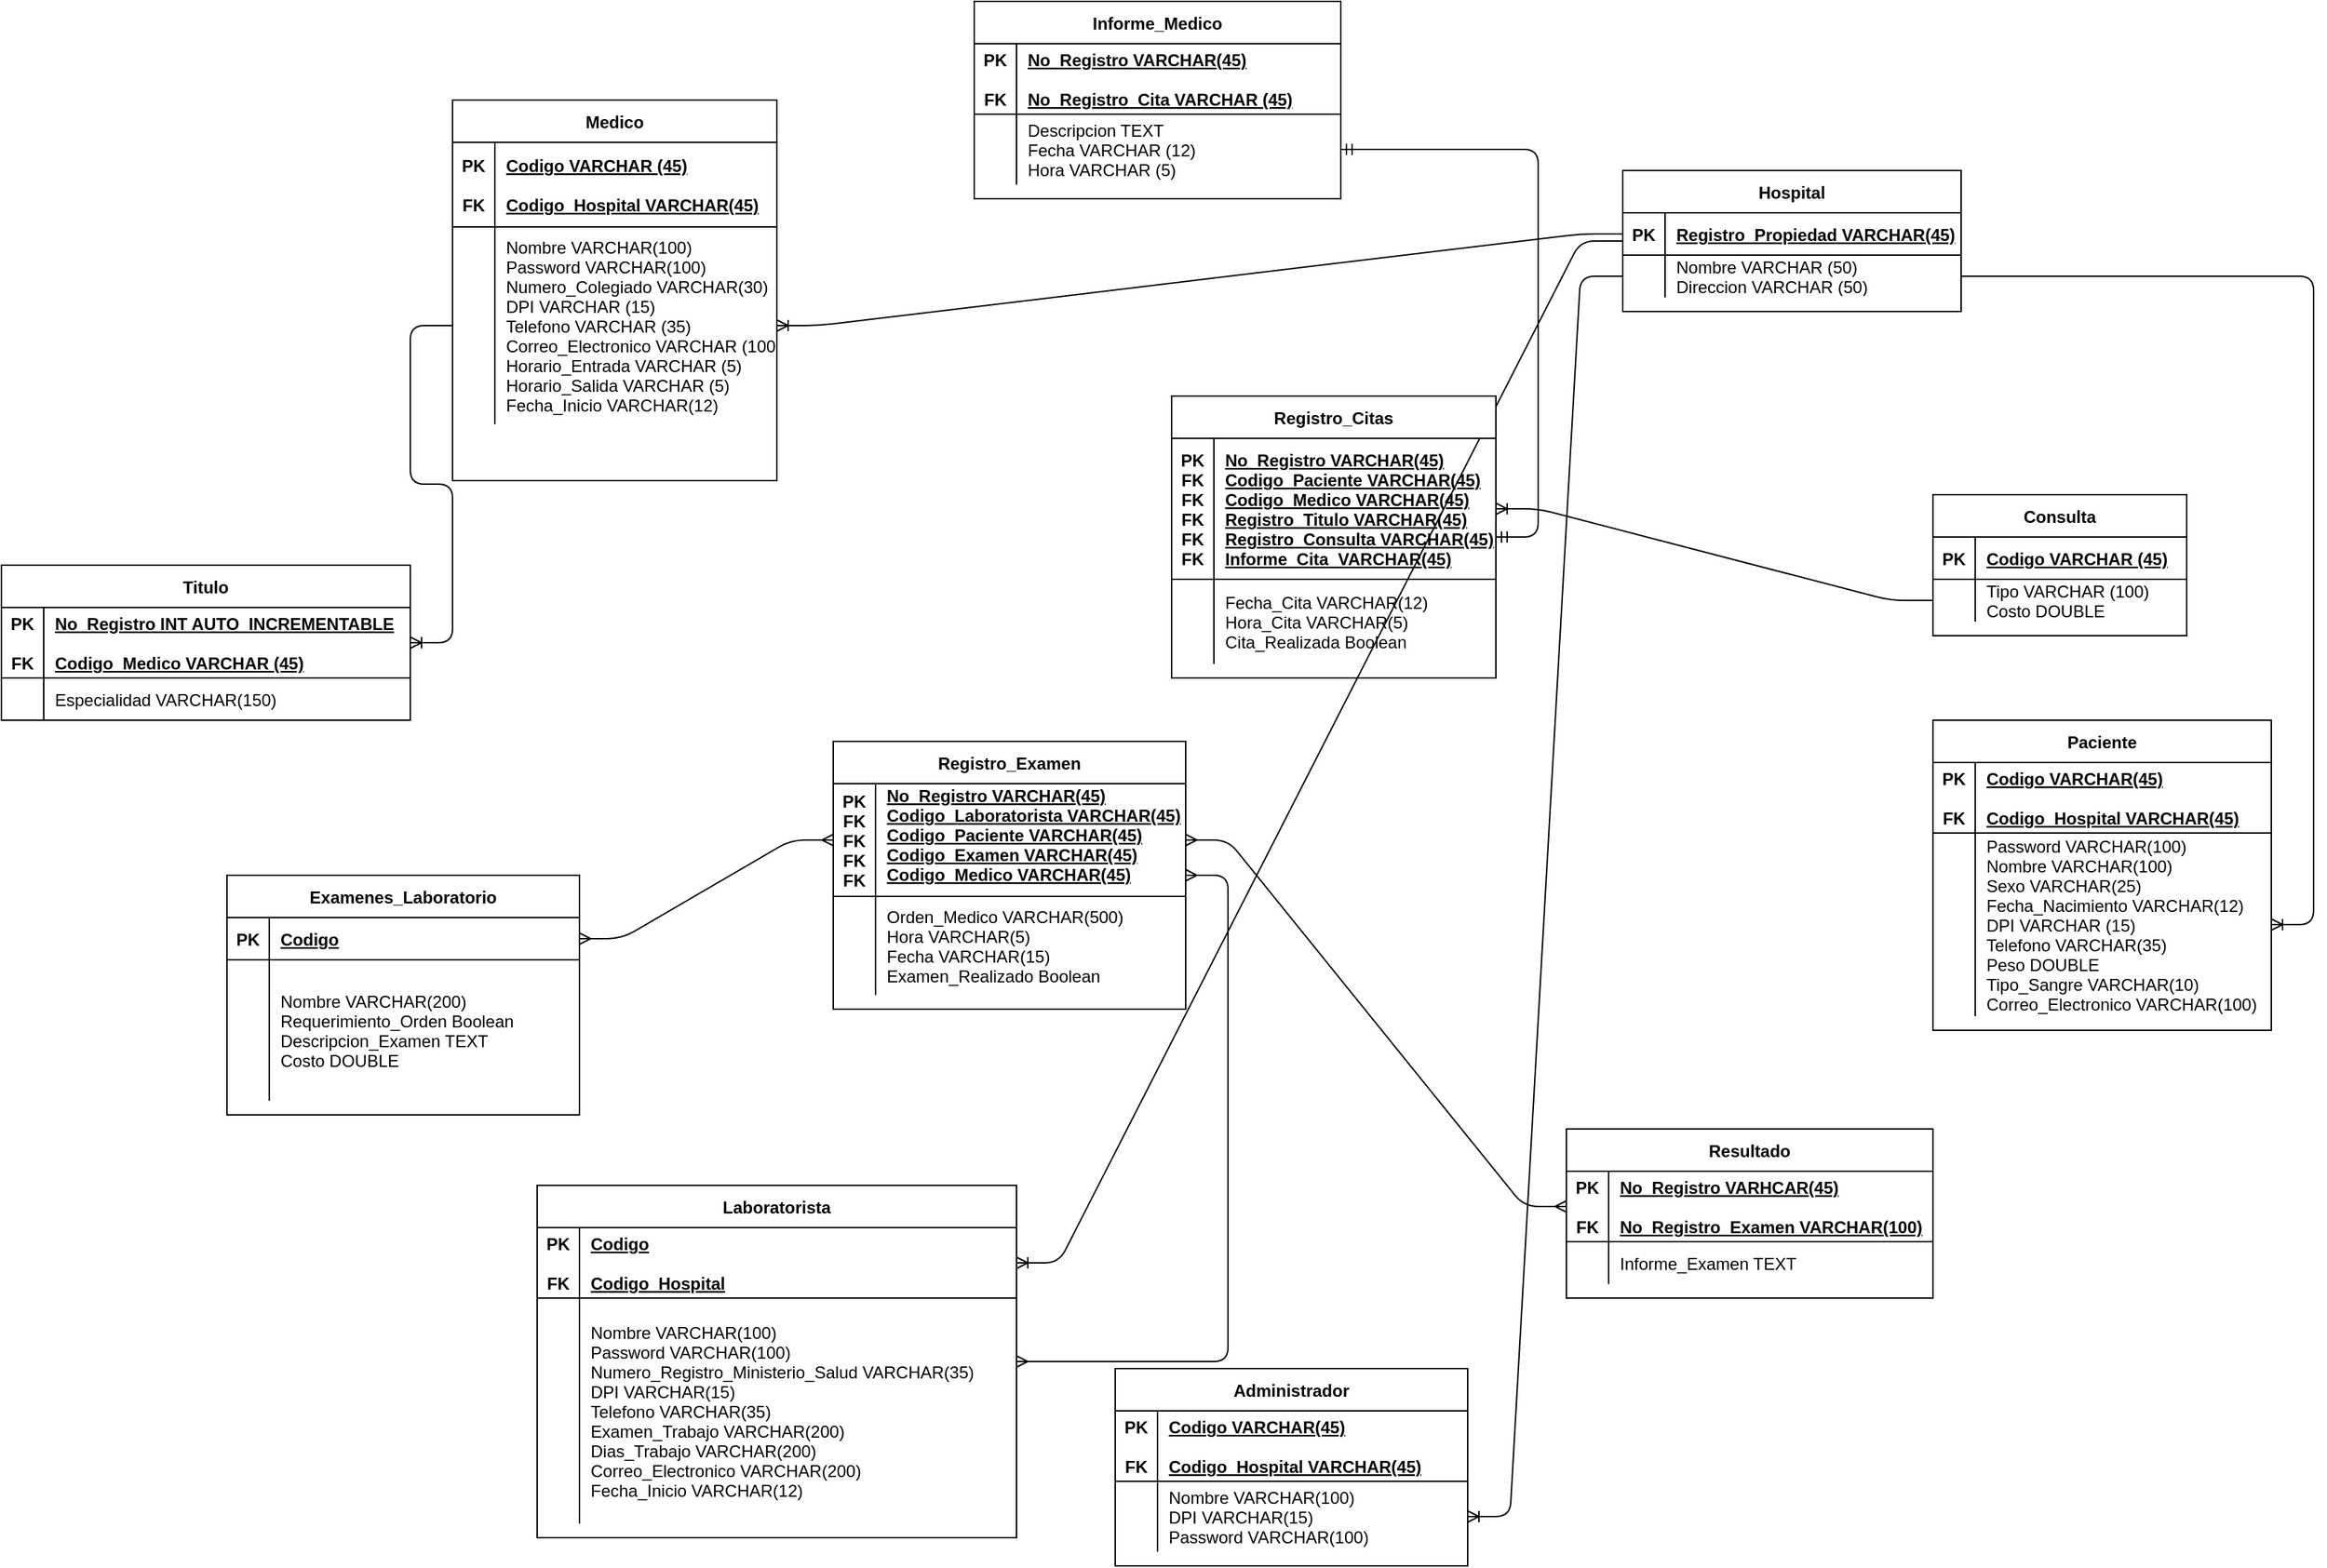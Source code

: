 <mxfile version="13.7.5" type="device"><diagram id="wTBJWdUpTBpdyxC71oOU" name="Page-1"><mxGraphModel dx="1278" dy="580" grid="1" gridSize="10" guides="1" tooltips="1" connect="1" arrows="1" fold="1" page="1" pageScale="1" pageWidth="850" pageHeight="1100" math="0" shadow="0"><root><mxCell id="0"/><mxCell id="1" parent="0"/><mxCell id="xUxeBeWQ_-Rp3zKfb2Q7-167" value="" style="edgeStyle=entityRelationEdgeStyle;fontSize=12;html=1;endArrow=ERmany;startArrow=ERmany;" parent="1" source="xUxeBeWQ_-Rp3zKfb2Q7-80" target="xUxeBeWQ_-Rp3zKfb2Q7-148" edge="1"><mxGeometry width="100" height="100" relative="1" as="geometry"><mxPoint x="650" y="880" as="sourcePoint"/><mxPoint x="750" y="780" as="targetPoint"/></mxGeometry></mxCell><mxCell id="xUxeBeWQ_-Rp3zKfb2Q7-165" value="" style="edgeStyle=entityRelationEdgeStyle;fontSize=12;html=1;endArrow=ERoneToMany;" parent="1" source="xUxeBeWQ_-Rp3zKfb2Q7-40" target="xUxeBeWQ_-Rp3zKfb2Q7-81" edge="1"><mxGeometry width="100" height="100" relative="1" as="geometry"><mxPoint x="1270" y="370" as="sourcePoint"/><mxPoint x="870" y="770" as="targetPoint"/></mxGeometry></mxCell><mxCell id="xUxeBeWQ_-Rp3zKfb2Q7-1" value="Titulo" style="shape=table;startSize=30;container=1;collapsible=1;childLayout=tableLayout;fixedRows=1;rowLines=0;fontStyle=1;align=center;resizeLast=1;" parent="1" vertex="1"><mxGeometry x="50" y="400" width="290" height="110" as="geometry"/></mxCell><mxCell id="xUxeBeWQ_-Rp3zKfb2Q7-2" value="" style="shape=partialRectangle;collapsible=0;dropTarget=0;pointerEvents=0;fillColor=none;top=0;left=0;bottom=1;right=0;points=[[0,0.5],[1,0.5]];portConstraint=eastwest;" parent="xUxeBeWQ_-Rp3zKfb2Q7-1" vertex="1"><mxGeometry y="30" width="290" height="50" as="geometry"/></mxCell><mxCell id="xUxeBeWQ_-Rp3zKfb2Q7-3" value="PK&#10;&#10;FK" style="shape=partialRectangle;connectable=0;fillColor=none;top=0;left=0;bottom=0;right=0;fontStyle=1;overflow=hidden;" parent="xUxeBeWQ_-Rp3zKfb2Q7-2" vertex="1"><mxGeometry width="30" height="50" as="geometry"/></mxCell><mxCell id="xUxeBeWQ_-Rp3zKfb2Q7-4" value="No_Registro INT AUTO_INCREMENTABLE&#10;&#10;Codigo_Medico VARCHAR (45)" style="shape=partialRectangle;connectable=0;fillColor=none;top=0;left=0;bottom=0;right=0;align=left;spacingLeft=6;fontStyle=5;overflow=hidden;" parent="xUxeBeWQ_-Rp3zKfb2Q7-2" vertex="1"><mxGeometry x="30" width="260" height="50" as="geometry"/></mxCell><mxCell id="xUxeBeWQ_-Rp3zKfb2Q7-5" value="" style="shape=partialRectangle;collapsible=0;dropTarget=0;pointerEvents=0;fillColor=none;top=0;left=0;bottom=0;right=0;points=[[0,0.5],[1,0.5]];portConstraint=eastwest;" parent="xUxeBeWQ_-Rp3zKfb2Q7-1" vertex="1"><mxGeometry y="80" width="290" height="30" as="geometry"/></mxCell><mxCell id="xUxeBeWQ_-Rp3zKfb2Q7-6" value="" style="shape=partialRectangle;connectable=0;fillColor=none;top=0;left=0;bottom=0;right=0;editable=1;overflow=hidden;" parent="xUxeBeWQ_-Rp3zKfb2Q7-5" vertex="1"><mxGeometry width="30" height="30" as="geometry"/></mxCell><mxCell id="xUxeBeWQ_-Rp3zKfb2Q7-7" value="Especialidad VARCHAR(150)" style="shape=partialRectangle;connectable=0;fillColor=none;top=0;left=0;bottom=0;right=0;align=left;spacingLeft=6;overflow=hidden;" parent="xUxeBeWQ_-Rp3zKfb2Q7-5" vertex="1"><mxGeometry x="30" width="260" height="30" as="geometry"/></mxCell><mxCell id="xUxeBeWQ_-Rp3zKfb2Q7-27" value="Informe_Medico" style="shape=table;startSize=30;container=1;collapsible=1;childLayout=tableLayout;fixedRows=1;rowLines=0;fontStyle=1;align=center;resizeLast=1;" parent="1" vertex="1"><mxGeometry x="740" width="260" height="140" as="geometry"/></mxCell><mxCell id="xUxeBeWQ_-Rp3zKfb2Q7-28" value="" style="shape=partialRectangle;collapsible=0;dropTarget=0;pointerEvents=0;fillColor=none;top=0;left=0;bottom=1;right=0;points=[[0,0.5],[1,0.5]];portConstraint=eastwest;" parent="xUxeBeWQ_-Rp3zKfb2Q7-27" vertex="1"><mxGeometry y="30" width="260" height="50" as="geometry"/></mxCell><mxCell id="xUxeBeWQ_-Rp3zKfb2Q7-29" value="PK&#10;&#10;FK" style="shape=partialRectangle;connectable=0;fillColor=none;top=0;left=0;bottom=0;right=0;fontStyle=1;overflow=hidden;" parent="xUxeBeWQ_-Rp3zKfb2Q7-28" vertex="1"><mxGeometry width="30" height="50" as="geometry"/></mxCell><mxCell id="xUxeBeWQ_-Rp3zKfb2Q7-30" value="No_Registro VARCHAR(45)&#10;&#10;No_Registro_Cita VARCHAR (45)" style="shape=partialRectangle;connectable=0;fillColor=none;top=0;left=0;bottom=0;right=0;align=left;spacingLeft=6;fontStyle=5;overflow=hidden;" parent="xUxeBeWQ_-Rp3zKfb2Q7-28" vertex="1"><mxGeometry x="30" width="230" height="50" as="geometry"/></mxCell><mxCell id="xUxeBeWQ_-Rp3zKfb2Q7-31" value="" style="shape=partialRectangle;collapsible=0;dropTarget=0;pointerEvents=0;fillColor=none;top=0;left=0;bottom=0;right=0;points=[[0,0.5],[1,0.5]];portConstraint=eastwest;" parent="xUxeBeWQ_-Rp3zKfb2Q7-27" vertex="1"><mxGeometry y="80" width="260" height="50" as="geometry"/></mxCell><mxCell id="xUxeBeWQ_-Rp3zKfb2Q7-32" value="" style="shape=partialRectangle;connectable=0;fillColor=none;top=0;left=0;bottom=0;right=0;editable=1;overflow=hidden;" parent="xUxeBeWQ_-Rp3zKfb2Q7-31" vertex="1"><mxGeometry width="30" height="50" as="geometry"/></mxCell><mxCell id="xUxeBeWQ_-Rp3zKfb2Q7-33" value="Descripcion TEXT&#10;Fecha VARCHAR (12)&#10;Hora VARCHAR (5)" style="shape=partialRectangle;connectable=0;fillColor=none;top=0;left=0;bottom=0;right=0;align=left;spacingLeft=6;overflow=hidden;" parent="xUxeBeWQ_-Rp3zKfb2Q7-31" vertex="1"><mxGeometry x="30" width="230" height="50" as="geometry"/></mxCell><mxCell id="xUxeBeWQ_-Rp3zKfb2Q7-40" value="Hospital" style="shape=table;startSize=30;container=1;collapsible=1;childLayout=tableLayout;fixedRows=1;rowLines=0;fontStyle=1;align=center;resizeLast=1;" parent="1" vertex="1"><mxGeometry x="1200" y="120" width="240" height="100" as="geometry"/></mxCell><mxCell id="xUxeBeWQ_-Rp3zKfb2Q7-41" value="" style="shape=partialRectangle;collapsible=0;dropTarget=0;pointerEvents=0;fillColor=none;top=0;left=0;bottom=1;right=0;points=[[0,0.5],[1,0.5]];portConstraint=eastwest;" parent="xUxeBeWQ_-Rp3zKfb2Q7-40" vertex="1"><mxGeometry y="30" width="240" height="30" as="geometry"/></mxCell><mxCell id="xUxeBeWQ_-Rp3zKfb2Q7-42" value="PK" style="shape=partialRectangle;connectable=0;fillColor=none;top=0;left=0;bottom=0;right=0;fontStyle=1;overflow=hidden;" parent="xUxeBeWQ_-Rp3zKfb2Q7-41" vertex="1"><mxGeometry width="30" height="30" as="geometry"/></mxCell><mxCell id="xUxeBeWQ_-Rp3zKfb2Q7-43" value="Registro_Propiedad VARCHAR(45)" style="shape=partialRectangle;connectable=0;fillColor=none;top=0;left=0;bottom=0;right=0;align=left;spacingLeft=6;fontStyle=5;overflow=hidden;" parent="xUxeBeWQ_-Rp3zKfb2Q7-41" vertex="1"><mxGeometry x="30" width="210" height="30" as="geometry"/></mxCell><mxCell id="xUxeBeWQ_-Rp3zKfb2Q7-44" value="" style="shape=partialRectangle;collapsible=0;dropTarget=0;pointerEvents=0;fillColor=none;top=0;left=0;bottom=0;right=0;points=[[0,0.5],[1,0.5]];portConstraint=eastwest;" parent="xUxeBeWQ_-Rp3zKfb2Q7-40" vertex="1"><mxGeometry y="60" width="240" height="30" as="geometry"/></mxCell><mxCell id="xUxeBeWQ_-Rp3zKfb2Q7-45" value="" style="shape=partialRectangle;connectable=0;fillColor=none;top=0;left=0;bottom=0;right=0;editable=1;overflow=hidden;" parent="xUxeBeWQ_-Rp3zKfb2Q7-44" vertex="1"><mxGeometry width="30" height="30" as="geometry"/></mxCell><mxCell id="xUxeBeWQ_-Rp3zKfb2Q7-46" value="Nombre VARCHAR (50)&#10;Direccion VARCHAR (50)" style="shape=partialRectangle;connectable=0;fillColor=none;top=0;left=0;bottom=0;right=0;align=left;spacingLeft=6;overflow=hidden;" parent="xUxeBeWQ_-Rp3zKfb2Q7-44" vertex="1"><mxGeometry x="30" width="210" height="30" as="geometry"/></mxCell><mxCell id="xUxeBeWQ_-Rp3zKfb2Q7-14" value="Medico" style="shape=table;startSize=30;container=1;collapsible=1;childLayout=tableLayout;fixedRows=1;rowLines=0;fontStyle=1;align=center;resizeLast=1;" parent="1" vertex="1"><mxGeometry x="370" y="70" width="230" height="270" as="geometry"/></mxCell><mxCell id="xUxeBeWQ_-Rp3zKfb2Q7-15" value="" style="shape=partialRectangle;collapsible=0;dropTarget=0;pointerEvents=0;fillColor=none;top=0;left=0;bottom=1;right=0;points=[[0,0.5],[1,0.5]];portConstraint=eastwest;" parent="xUxeBeWQ_-Rp3zKfb2Q7-14" vertex="1"><mxGeometry y="30" width="230" height="60" as="geometry"/></mxCell><mxCell id="xUxeBeWQ_-Rp3zKfb2Q7-16" value="PK&#10;&#10;FK" style="shape=partialRectangle;connectable=0;fillColor=none;top=0;left=0;bottom=0;right=0;fontStyle=1;overflow=hidden;" parent="xUxeBeWQ_-Rp3zKfb2Q7-15" vertex="1"><mxGeometry width="30" height="60" as="geometry"/></mxCell><mxCell id="xUxeBeWQ_-Rp3zKfb2Q7-17" value="Codigo VARCHAR (45)&#10;&#10;Codigo_Hospital VARCHAR(45)" style="shape=partialRectangle;connectable=0;fillColor=none;top=0;left=0;bottom=0;right=0;align=left;spacingLeft=6;fontStyle=5;overflow=hidden;" parent="xUxeBeWQ_-Rp3zKfb2Q7-15" vertex="1"><mxGeometry x="30" width="200" height="60" as="geometry"/></mxCell><mxCell id="xUxeBeWQ_-Rp3zKfb2Q7-18" value="" style="shape=partialRectangle;collapsible=0;dropTarget=0;pointerEvents=0;fillColor=none;top=0;left=0;bottom=0;right=0;points=[[0,0.5],[1,0.5]];portConstraint=eastwest;" parent="xUxeBeWQ_-Rp3zKfb2Q7-14" vertex="1"><mxGeometry y="90" width="230" height="140" as="geometry"/></mxCell><mxCell id="xUxeBeWQ_-Rp3zKfb2Q7-19" value="" style="shape=partialRectangle;connectable=0;fillColor=none;top=0;left=0;bottom=0;right=0;editable=1;overflow=hidden;" parent="xUxeBeWQ_-Rp3zKfb2Q7-18" vertex="1"><mxGeometry width="30" height="140" as="geometry"/></mxCell><mxCell id="xUxeBeWQ_-Rp3zKfb2Q7-20" value="Nombre VARCHAR(100)&#10;Password VARCHAR(100)&#10;Numero_Colegiado VARCHAR(30)&#10;DPI VARCHAR (15)&#10;Telefono VARCHAR (35)&#10;Correo_Electronico VARCHAR (100)&#10;Horario_Entrada VARCHAR (5)&#10;Horario_Salida VARCHAR (5)&#10;Fecha_Inicio VARCHAR(12)" style="shape=partialRectangle;connectable=0;fillColor=none;top=0;left=0;bottom=0;right=0;align=left;spacingLeft=6;overflow=hidden;" parent="xUxeBeWQ_-Rp3zKfb2Q7-18" vertex="1"><mxGeometry x="30" width="200" height="140" as="geometry"/></mxCell><mxCell id="xUxeBeWQ_-Rp3zKfb2Q7-108" value="Resultado" style="shape=table;startSize=30;container=1;collapsible=1;childLayout=tableLayout;fixedRows=1;rowLines=0;fontStyle=1;align=center;resizeLast=1;" parent="1" vertex="1"><mxGeometry x="1160" y="800" width="260" height="120" as="geometry"/></mxCell><mxCell id="xUxeBeWQ_-Rp3zKfb2Q7-109" value="" style="shape=partialRectangle;collapsible=0;dropTarget=0;pointerEvents=0;fillColor=none;top=0;left=0;bottom=1;right=0;points=[[0,0.5],[1,0.5]];portConstraint=eastwest;" parent="xUxeBeWQ_-Rp3zKfb2Q7-108" vertex="1"><mxGeometry y="30" width="260" height="50" as="geometry"/></mxCell><mxCell id="xUxeBeWQ_-Rp3zKfb2Q7-110" value="PK&#10;&#10;FK" style="shape=partialRectangle;connectable=0;fillColor=none;top=0;left=0;bottom=0;right=0;fontStyle=1;overflow=hidden;" parent="xUxeBeWQ_-Rp3zKfb2Q7-109" vertex="1"><mxGeometry width="30" height="50" as="geometry"/></mxCell><mxCell id="xUxeBeWQ_-Rp3zKfb2Q7-111" value="No_Registro VARHCAR(45)&#10;&#10;No_Registro_Examen VARCHAR(100)" style="shape=partialRectangle;connectable=0;fillColor=none;top=0;left=0;bottom=0;right=0;align=left;spacingLeft=6;fontStyle=5;overflow=hidden;" parent="xUxeBeWQ_-Rp3zKfb2Q7-109" vertex="1"><mxGeometry x="30" width="230" height="50" as="geometry"/></mxCell><mxCell id="xUxeBeWQ_-Rp3zKfb2Q7-112" value="" style="shape=partialRectangle;collapsible=0;dropTarget=0;pointerEvents=0;fillColor=none;top=0;left=0;bottom=0;right=0;points=[[0,0.5],[1,0.5]];portConstraint=eastwest;" parent="xUxeBeWQ_-Rp3zKfb2Q7-108" vertex="1"><mxGeometry y="80" width="260" height="30" as="geometry"/></mxCell><mxCell id="xUxeBeWQ_-Rp3zKfb2Q7-113" value="" style="shape=partialRectangle;connectable=0;fillColor=none;top=0;left=0;bottom=0;right=0;editable=1;overflow=hidden;" parent="xUxeBeWQ_-Rp3zKfb2Q7-112" vertex="1"><mxGeometry width="30" height="30" as="geometry"/></mxCell><mxCell id="xUxeBeWQ_-Rp3zKfb2Q7-114" value="Informe_Examen TEXT" style="shape=partialRectangle;connectable=0;fillColor=none;top=0;left=0;bottom=0;right=0;align=left;spacingLeft=6;overflow=hidden;" parent="xUxeBeWQ_-Rp3zKfb2Q7-112" vertex="1"><mxGeometry x="30" width="230" height="30" as="geometry"/></mxCell><mxCell id="xUxeBeWQ_-Rp3zKfb2Q7-53" value="Consulta" style="shape=table;startSize=30;container=1;collapsible=1;childLayout=tableLayout;fixedRows=1;rowLines=0;fontStyle=1;align=center;resizeLast=1;" parent="1" vertex="1"><mxGeometry x="1420" y="350" width="180" height="100" as="geometry"/></mxCell><mxCell id="xUxeBeWQ_-Rp3zKfb2Q7-54" value="" style="shape=partialRectangle;collapsible=0;dropTarget=0;pointerEvents=0;fillColor=none;top=0;left=0;bottom=1;right=0;points=[[0,0.5],[1,0.5]];portConstraint=eastwest;" parent="xUxeBeWQ_-Rp3zKfb2Q7-53" vertex="1"><mxGeometry y="30" width="180" height="30" as="geometry"/></mxCell><mxCell id="xUxeBeWQ_-Rp3zKfb2Q7-55" value="PK" style="shape=partialRectangle;connectable=0;fillColor=none;top=0;left=0;bottom=0;right=0;fontStyle=1;overflow=hidden;" parent="xUxeBeWQ_-Rp3zKfb2Q7-54" vertex="1"><mxGeometry width="30" height="30" as="geometry"/></mxCell><mxCell id="xUxeBeWQ_-Rp3zKfb2Q7-56" value="Codigo VARCHAR (45)" style="shape=partialRectangle;connectable=0;fillColor=none;top=0;left=0;bottom=0;right=0;align=left;spacingLeft=6;fontStyle=5;overflow=hidden;" parent="xUxeBeWQ_-Rp3zKfb2Q7-54" vertex="1"><mxGeometry x="30" width="150" height="30" as="geometry"/></mxCell><mxCell id="xUxeBeWQ_-Rp3zKfb2Q7-57" value="" style="shape=partialRectangle;collapsible=0;dropTarget=0;pointerEvents=0;fillColor=none;top=0;left=0;bottom=0;right=0;points=[[0,0.5],[1,0.5]];portConstraint=eastwest;" parent="xUxeBeWQ_-Rp3zKfb2Q7-53" vertex="1"><mxGeometry y="60" width="180" height="30" as="geometry"/></mxCell><mxCell id="xUxeBeWQ_-Rp3zKfb2Q7-58" value="" style="shape=partialRectangle;connectable=0;fillColor=none;top=0;left=0;bottom=0;right=0;editable=1;overflow=hidden;" parent="xUxeBeWQ_-Rp3zKfb2Q7-57" vertex="1"><mxGeometry width="30" height="30" as="geometry"/></mxCell><mxCell id="xUxeBeWQ_-Rp3zKfb2Q7-59" value="Tipo VARCHAR (100)&#10;Costo DOUBLE" style="shape=partialRectangle;connectable=0;fillColor=none;top=0;left=0;bottom=0;right=0;align=left;spacingLeft=6;overflow=hidden;" parent="xUxeBeWQ_-Rp3zKfb2Q7-57" vertex="1"><mxGeometry x="30" width="150" height="30" as="geometry"/></mxCell><mxCell id="xUxeBeWQ_-Rp3zKfb2Q7-121" value="Paciente" style="shape=table;startSize=30;container=1;collapsible=1;childLayout=tableLayout;fixedRows=1;rowLines=0;fontStyle=1;align=center;resizeLast=1;" parent="1" vertex="1"><mxGeometry x="1420" y="510" width="240" height="220" as="geometry"/></mxCell><mxCell id="xUxeBeWQ_-Rp3zKfb2Q7-122" value="" style="shape=partialRectangle;collapsible=0;dropTarget=0;pointerEvents=0;fillColor=none;top=0;left=0;bottom=1;right=0;points=[[0,0.5],[1,0.5]];portConstraint=eastwest;" parent="xUxeBeWQ_-Rp3zKfb2Q7-121" vertex="1"><mxGeometry y="30" width="240" height="50" as="geometry"/></mxCell><mxCell id="xUxeBeWQ_-Rp3zKfb2Q7-123" value="PK&#10;&#10;FK" style="shape=partialRectangle;connectable=0;fillColor=none;top=0;left=0;bottom=0;right=0;fontStyle=1;overflow=hidden;" parent="xUxeBeWQ_-Rp3zKfb2Q7-122" vertex="1"><mxGeometry width="30" height="50" as="geometry"/></mxCell><mxCell id="xUxeBeWQ_-Rp3zKfb2Q7-124" value="Codigo VARCHAR(45)&#10;&#10;Codigo_Hospital VARCHAR(45)" style="shape=partialRectangle;connectable=0;fillColor=none;top=0;left=0;bottom=0;right=0;align=left;spacingLeft=6;fontStyle=5;overflow=hidden;" parent="xUxeBeWQ_-Rp3zKfb2Q7-122" vertex="1"><mxGeometry x="30" width="210" height="50" as="geometry"/></mxCell><mxCell id="xUxeBeWQ_-Rp3zKfb2Q7-125" value="" style="shape=partialRectangle;collapsible=0;dropTarget=0;pointerEvents=0;fillColor=none;top=0;left=0;bottom=0;right=0;points=[[0,0.5],[1,0.5]];portConstraint=eastwest;" parent="xUxeBeWQ_-Rp3zKfb2Q7-121" vertex="1"><mxGeometry y="80" width="240" height="130" as="geometry"/></mxCell><mxCell id="xUxeBeWQ_-Rp3zKfb2Q7-126" value="" style="shape=partialRectangle;connectable=0;fillColor=none;top=0;left=0;bottom=0;right=0;editable=1;overflow=hidden;" parent="xUxeBeWQ_-Rp3zKfb2Q7-125" vertex="1"><mxGeometry width="30" height="130" as="geometry"/></mxCell><mxCell id="xUxeBeWQ_-Rp3zKfb2Q7-127" value="Password VARCHAR(100)&#10;Nombre VARCHAR(100)&#10;Sexo VARCHAR(25)&#10;Fecha_Nacimiento VARCHAR(12)&#10;DPI VARCHAR (15)&#10;Telefono VARCHAR(35)&#10;Peso DOUBLE&#10;Tipo_Sangre VARCHAR(10)&#10;Correo_Electronico VARCHAR(100)" style="shape=partialRectangle;connectable=0;fillColor=none;top=0;left=0;bottom=0;right=0;align=left;spacingLeft=6;overflow=hidden;" parent="xUxeBeWQ_-Rp3zKfb2Q7-125" vertex="1"><mxGeometry x="30" width="210" height="130" as="geometry"/></mxCell><mxCell id="xUxeBeWQ_-Rp3zKfb2Q7-135" value="Registro_Citas" style="shape=table;startSize=30;container=1;collapsible=1;childLayout=tableLayout;fixedRows=1;rowLines=0;fontStyle=1;align=center;resizeLast=1;" parent="1" vertex="1"><mxGeometry x="880" y="280" width="230" height="200" as="geometry"/></mxCell><mxCell id="xUxeBeWQ_-Rp3zKfb2Q7-136" value="" style="shape=partialRectangle;collapsible=0;dropTarget=0;pointerEvents=0;fillColor=none;top=0;left=0;bottom=1;right=0;points=[[0,0.5],[1,0.5]];portConstraint=eastwest;" parent="xUxeBeWQ_-Rp3zKfb2Q7-135" vertex="1"><mxGeometry y="30" width="230" height="100" as="geometry"/></mxCell><mxCell id="xUxeBeWQ_-Rp3zKfb2Q7-137" value="PK&#10;FK&#10;FK&#10;FK&#10;FK&#10;FK" style="shape=partialRectangle;connectable=0;fillColor=none;top=0;left=0;bottom=0;right=0;fontStyle=1;overflow=hidden;" parent="xUxeBeWQ_-Rp3zKfb2Q7-136" vertex="1"><mxGeometry width="30" height="100" as="geometry"/></mxCell><mxCell id="xUxeBeWQ_-Rp3zKfb2Q7-138" value="No_Registro VARCHAR(45)&#10;Codigo_Paciente VARCHAR(45)&#10;Codigo_Medico VARCHAR(45)&#10;Registro_Titulo VARCHAR(45)&#10;Registro_Consulta VARCHAR(45)&#10;Informe_Cita  VARCHAR(45)" style="shape=partialRectangle;connectable=0;fillColor=none;top=0;left=0;bottom=0;right=0;align=left;spacingLeft=6;fontStyle=5;overflow=hidden;" parent="xUxeBeWQ_-Rp3zKfb2Q7-136" vertex="1"><mxGeometry x="30" width="200" height="100" as="geometry"/></mxCell><mxCell id="xUxeBeWQ_-Rp3zKfb2Q7-139" value="" style="shape=partialRectangle;collapsible=0;dropTarget=0;pointerEvents=0;fillColor=none;top=0;left=0;bottom=0;right=0;points=[[0,0.5],[1,0.5]];portConstraint=eastwest;" parent="xUxeBeWQ_-Rp3zKfb2Q7-135" vertex="1"><mxGeometry y="130" width="230" height="60" as="geometry"/></mxCell><mxCell id="xUxeBeWQ_-Rp3zKfb2Q7-140" value="" style="shape=partialRectangle;connectable=0;fillColor=none;top=0;left=0;bottom=0;right=0;editable=1;overflow=hidden;" parent="xUxeBeWQ_-Rp3zKfb2Q7-139" vertex="1"><mxGeometry width="30" height="60" as="geometry"/></mxCell><mxCell id="xUxeBeWQ_-Rp3zKfb2Q7-141" value="Fecha_Cita VARCHAR(12)&#10;Hora_Cita VARCHAR(5)&#10;Cita_Realizada Boolean" style="shape=partialRectangle;connectable=0;fillColor=none;top=0;left=0;bottom=0;right=0;align=left;spacingLeft=6;overflow=hidden;" parent="xUxeBeWQ_-Rp3zKfb2Q7-139" vertex="1"><mxGeometry x="30" width="200" height="60" as="geometry"/></mxCell><mxCell id="xUxeBeWQ_-Rp3zKfb2Q7-80" value="Laboratorista" style="shape=table;startSize=30;container=1;collapsible=1;childLayout=tableLayout;fixedRows=1;rowLines=0;fontStyle=1;align=center;resizeLast=1;" parent="1" vertex="1"><mxGeometry x="430" y="840" width="340" height="250" as="geometry"/></mxCell><mxCell id="xUxeBeWQ_-Rp3zKfb2Q7-81" value="" style="shape=partialRectangle;collapsible=0;dropTarget=0;pointerEvents=0;fillColor=none;top=0;left=0;bottom=1;right=0;points=[[0,0.5],[1,0.5]];portConstraint=eastwest;" parent="xUxeBeWQ_-Rp3zKfb2Q7-80" vertex="1"><mxGeometry y="30" width="340" height="50" as="geometry"/></mxCell><mxCell id="xUxeBeWQ_-Rp3zKfb2Q7-82" value="PK&#10;&#10;FK" style="shape=partialRectangle;connectable=0;fillColor=none;top=0;left=0;bottom=0;right=0;fontStyle=1;overflow=hidden;" parent="xUxeBeWQ_-Rp3zKfb2Q7-81" vertex="1"><mxGeometry width="30" height="50" as="geometry"/></mxCell><mxCell id="xUxeBeWQ_-Rp3zKfb2Q7-83" value="Codigo&#10;&#10;Codigo_Hospital" style="shape=partialRectangle;connectable=0;fillColor=none;top=0;left=0;bottom=0;right=0;align=left;spacingLeft=6;fontStyle=5;overflow=hidden;" parent="xUxeBeWQ_-Rp3zKfb2Q7-81" vertex="1"><mxGeometry x="30" width="310" height="50" as="geometry"/></mxCell><mxCell id="xUxeBeWQ_-Rp3zKfb2Q7-84" value="" style="shape=partialRectangle;collapsible=0;dropTarget=0;pointerEvents=0;fillColor=none;top=0;left=0;bottom=0;right=0;points=[[0,0.5],[1,0.5]];portConstraint=eastwest;" parent="xUxeBeWQ_-Rp3zKfb2Q7-80" vertex="1"><mxGeometry y="80" width="340" height="160" as="geometry"/></mxCell><mxCell id="xUxeBeWQ_-Rp3zKfb2Q7-85" value="" style="shape=partialRectangle;connectable=0;fillColor=none;top=0;left=0;bottom=0;right=0;editable=1;overflow=hidden;" parent="xUxeBeWQ_-Rp3zKfb2Q7-84" vertex="1"><mxGeometry width="30" height="160" as="geometry"/></mxCell><mxCell id="xUxeBeWQ_-Rp3zKfb2Q7-86" value="Nombre VARCHAR(100)&#10;Password VARCHAR(100)&#10;Numero_Registro_Ministerio_Salud VARCHAR(35)&#10;DPI VARCHAR(15)&#10;Telefono VARCHAR(35)&#10;Examen_Trabajo VARCHAR(200)&#10;Dias_Trabajo VARCHAR(200)&#10;Correo_Electronico VARCHAR(200)&#10;Fecha_Inicio VARCHAR(12)" style="shape=partialRectangle;connectable=0;fillColor=none;top=0;left=0;bottom=0;right=0;align=left;spacingLeft=6;overflow=hidden;" parent="xUxeBeWQ_-Rp3zKfb2Q7-84" vertex="1"><mxGeometry x="30" width="310" height="160" as="geometry"/></mxCell><mxCell id="xUxeBeWQ_-Rp3zKfb2Q7-67" value="Examenes_Laboratorio" style="shape=table;startSize=30;container=1;collapsible=1;childLayout=tableLayout;fixedRows=1;rowLines=0;fontStyle=1;align=center;resizeLast=1;" parent="1" vertex="1"><mxGeometry x="210" y="620" width="250" height="170" as="geometry"/></mxCell><mxCell id="xUxeBeWQ_-Rp3zKfb2Q7-68" value="" style="shape=partialRectangle;collapsible=0;dropTarget=0;pointerEvents=0;fillColor=none;top=0;left=0;bottom=1;right=0;points=[[0,0.5],[1,0.5]];portConstraint=eastwest;" parent="xUxeBeWQ_-Rp3zKfb2Q7-67" vertex="1"><mxGeometry y="30" width="250" height="30" as="geometry"/></mxCell><mxCell id="xUxeBeWQ_-Rp3zKfb2Q7-69" value="PK" style="shape=partialRectangle;connectable=0;fillColor=none;top=0;left=0;bottom=0;right=0;fontStyle=1;overflow=hidden;" parent="xUxeBeWQ_-Rp3zKfb2Q7-68" vertex="1"><mxGeometry width="30" height="30" as="geometry"/></mxCell><mxCell id="xUxeBeWQ_-Rp3zKfb2Q7-70" value="Codigo" style="shape=partialRectangle;connectable=0;fillColor=none;top=0;left=0;bottom=0;right=0;align=left;spacingLeft=6;fontStyle=5;overflow=hidden;" parent="xUxeBeWQ_-Rp3zKfb2Q7-68" vertex="1"><mxGeometry x="30" width="220" height="30" as="geometry"/></mxCell><mxCell id="xUxeBeWQ_-Rp3zKfb2Q7-71" value="" style="shape=partialRectangle;collapsible=0;dropTarget=0;pointerEvents=0;fillColor=none;top=0;left=0;bottom=0;right=0;points=[[0,0.5],[1,0.5]];portConstraint=eastwest;" parent="xUxeBeWQ_-Rp3zKfb2Q7-67" vertex="1"><mxGeometry y="60" width="250" height="100" as="geometry"/></mxCell><mxCell id="xUxeBeWQ_-Rp3zKfb2Q7-72" value="" style="shape=partialRectangle;connectable=0;fillColor=none;top=0;left=0;bottom=0;right=0;editable=1;overflow=hidden;" parent="xUxeBeWQ_-Rp3zKfb2Q7-71" vertex="1"><mxGeometry width="30" height="100" as="geometry"/></mxCell><mxCell id="xUxeBeWQ_-Rp3zKfb2Q7-73" value="Nombre VARCHAR(200)&#10;Requerimiento_Orden Boolean&#10;Descripcion_Examen TEXT&#10;Costo DOUBLE" style="shape=partialRectangle;connectable=0;fillColor=none;top=0;left=0;bottom=0;right=0;align=left;spacingLeft=6;overflow=hidden;" parent="xUxeBeWQ_-Rp3zKfb2Q7-71" vertex="1"><mxGeometry x="30" width="220" height="100" as="geometry"/></mxCell><mxCell id="xUxeBeWQ_-Rp3zKfb2Q7-161" value="" style="edgeStyle=entityRelationEdgeStyle;fontSize=12;html=1;endArrow=ERoneToMany;" parent="1" source="xUxeBeWQ_-Rp3zKfb2Q7-41" target="xUxeBeWQ_-Rp3zKfb2Q7-18" edge="1"><mxGeometry width="100" height="100" relative="1" as="geometry"><mxPoint x="680" y="250" as="sourcePoint"/><mxPoint x="780" y="170" as="targetPoint"/></mxGeometry></mxCell><mxCell id="xUxeBeWQ_-Rp3zKfb2Q7-162" value="" style="edgeStyle=entityRelationEdgeStyle;fontSize=12;html=1;endArrow=ERoneToMany;" parent="1" source="xUxeBeWQ_-Rp3zKfb2Q7-18" target="xUxeBeWQ_-Rp3zKfb2Q7-1" edge="1"><mxGeometry width="100" height="100" relative="1" as="geometry"><mxPoint x="450" y="510" as="sourcePoint"/><mxPoint x="550" y="410" as="targetPoint"/></mxGeometry></mxCell><mxCell id="xUxeBeWQ_-Rp3zKfb2Q7-163" value="" style="edgeStyle=entityRelationEdgeStyle;fontSize=12;html=1;endArrow=ERoneToMany;" parent="1" source="xUxeBeWQ_-Rp3zKfb2Q7-44" target="xUxeBeWQ_-Rp3zKfb2Q7-125" edge="1"><mxGeometry width="100" height="100" relative="1" as="geometry"><mxPoint x="1250" y="400" as="sourcePoint"/><mxPoint x="1350" y="300" as="targetPoint"/></mxGeometry></mxCell><mxCell id="xUxeBeWQ_-Rp3zKfb2Q7-164" value="" style="edgeStyle=entityRelationEdgeStyle;fontSize=12;html=1;endArrow=ERoneToMany;" parent="1" source="xUxeBeWQ_-Rp3zKfb2Q7-44" target="xUxeBeWQ_-Rp3zKfb2Q7-97" edge="1"><mxGeometry width="100" height="100" relative="1" as="geometry"><mxPoint x="1340" y="420" as="sourcePoint"/><mxPoint x="1320" y="990" as="targetPoint"/></mxGeometry></mxCell><mxCell id="xUxeBeWQ_-Rp3zKfb2Q7-148" value="Registro_Examen" style="shape=table;startSize=30;container=1;collapsible=1;childLayout=tableLayout;fixedRows=1;rowLines=0;fontStyle=1;align=center;resizeLast=1;" parent="1" vertex="1"><mxGeometry x="640" y="525" width="250" height="190" as="geometry"/></mxCell><mxCell id="xUxeBeWQ_-Rp3zKfb2Q7-149" value="" style="shape=partialRectangle;collapsible=0;dropTarget=0;pointerEvents=0;fillColor=none;top=0;left=0;bottom=1;right=0;points=[[0,0.5],[1,0.5]];portConstraint=eastwest;" parent="xUxeBeWQ_-Rp3zKfb2Q7-148" vertex="1"><mxGeometry y="30" width="250" height="80" as="geometry"/></mxCell><mxCell id="xUxeBeWQ_-Rp3zKfb2Q7-150" value="PK&#10;FK&#10;FK&#10;FK&#10;FK" style="shape=partialRectangle;connectable=0;fillColor=none;top=0;left=0;bottom=0;right=0;fontStyle=1;overflow=hidden;" parent="xUxeBeWQ_-Rp3zKfb2Q7-149" vertex="1"><mxGeometry width="30" height="80" as="geometry"/></mxCell><mxCell id="xUxeBeWQ_-Rp3zKfb2Q7-151" value="No_Registro VARCHAR(45)&#10;Codigo_Laboratorista VARCHAR(45)&#10;Codigo_Paciente VARCHAR(45)&#10;Codigo_Examen VARCHAR(45)&#10;Codigo_Medico VARCHAR(45)&#10;" style="shape=partialRectangle;connectable=0;fillColor=none;top=0;left=0;bottom=0;right=0;align=left;spacingLeft=6;fontStyle=5;overflow=hidden;" parent="xUxeBeWQ_-Rp3zKfb2Q7-149" vertex="1"><mxGeometry x="30" width="220" height="80" as="geometry"/></mxCell><mxCell id="xUxeBeWQ_-Rp3zKfb2Q7-152" value="" style="shape=partialRectangle;collapsible=0;dropTarget=0;pointerEvents=0;fillColor=none;top=0;left=0;bottom=0;right=0;points=[[0,0.5],[1,0.5]];portConstraint=eastwest;" parent="xUxeBeWQ_-Rp3zKfb2Q7-148" vertex="1"><mxGeometry y="110" width="250" height="70" as="geometry"/></mxCell><mxCell id="xUxeBeWQ_-Rp3zKfb2Q7-153" value="" style="shape=partialRectangle;connectable=0;fillColor=none;top=0;left=0;bottom=0;right=0;editable=1;overflow=hidden;" parent="xUxeBeWQ_-Rp3zKfb2Q7-152" vertex="1"><mxGeometry width="30" height="70" as="geometry"/></mxCell><mxCell id="xUxeBeWQ_-Rp3zKfb2Q7-154" value="Orden_Medico VARCHAR(500)&#10;Hora VARCHAR(5)&#10;Fecha VARCHAR(15)&#10;Examen_Realizado Boolean" style="shape=partialRectangle;connectable=0;fillColor=none;top=0;left=0;bottom=0;right=0;align=left;spacingLeft=6;overflow=hidden;" parent="xUxeBeWQ_-Rp3zKfb2Q7-152" vertex="1"><mxGeometry x="30" width="220" height="70" as="geometry"/></mxCell><mxCell id="xUxeBeWQ_-Rp3zKfb2Q7-93" value="Administrador" style="shape=table;startSize=30;container=1;collapsible=1;childLayout=tableLayout;fixedRows=1;rowLines=0;fontStyle=1;align=center;resizeLast=1;" parent="1" vertex="1"><mxGeometry x="840" y="970" width="250" height="140" as="geometry"/></mxCell><mxCell id="xUxeBeWQ_-Rp3zKfb2Q7-94" value="" style="shape=partialRectangle;collapsible=0;dropTarget=0;pointerEvents=0;fillColor=none;top=0;left=0;bottom=1;right=0;points=[[0,0.5],[1,0.5]];portConstraint=eastwest;" parent="xUxeBeWQ_-Rp3zKfb2Q7-93" vertex="1"><mxGeometry y="30" width="250" height="50" as="geometry"/></mxCell><mxCell id="xUxeBeWQ_-Rp3zKfb2Q7-95" value="PK&#10;&#10;FK" style="shape=partialRectangle;connectable=0;fillColor=none;top=0;left=0;bottom=0;right=0;fontStyle=1;overflow=hidden;" parent="xUxeBeWQ_-Rp3zKfb2Q7-94" vertex="1"><mxGeometry width="30" height="50" as="geometry"/></mxCell><mxCell id="xUxeBeWQ_-Rp3zKfb2Q7-96" value="Codigo VARCHAR(45)&#10;&#10;Codigo_Hospital VARCHAR(45)" style="shape=partialRectangle;connectable=0;fillColor=none;top=0;left=0;bottom=0;right=0;align=left;spacingLeft=6;fontStyle=5;overflow=hidden;" parent="xUxeBeWQ_-Rp3zKfb2Q7-94" vertex="1"><mxGeometry x="30" width="220" height="50" as="geometry"/></mxCell><mxCell id="xUxeBeWQ_-Rp3zKfb2Q7-97" value="" style="shape=partialRectangle;collapsible=0;dropTarget=0;pointerEvents=0;fillColor=none;top=0;left=0;bottom=0;right=0;points=[[0,0.5],[1,0.5]];portConstraint=eastwest;" parent="xUxeBeWQ_-Rp3zKfb2Q7-93" vertex="1"><mxGeometry y="80" width="250" height="50" as="geometry"/></mxCell><mxCell id="xUxeBeWQ_-Rp3zKfb2Q7-98" value="" style="shape=partialRectangle;connectable=0;fillColor=none;top=0;left=0;bottom=0;right=0;editable=1;overflow=hidden;" parent="xUxeBeWQ_-Rp3zKfb2Q7-97" vertex="1"><mxGeometry width="30" height="50" as="geometry"/></mxCell><mxCell id="xUxeBeWQ_-Rp3zKfb2Q7-99" value="Nombre VARCHAR(100)&#10;DPI VARCHAR(15)&#10;Password VARCHAR(100)" style="shape=partialRectangle;connectable=0;fillColor=none;top=0;left=0;bottom=0;right=0;align=left;spacingLeft=6;overflow=hidden;" parent="xUxeBeWQ_-Rp3zKfb2Q7-97" vertex="1"><mxGeometry x="30" width="220" height="50" as="geometry"/></mxCell><mxCell id="xUxeBeWQ_-Rp3zKfb2Q7-168" value="" style="edgeStyle=entityRelationEdgeStyle;fontSize=12;html=1;endArrow=ERmany;startArrow=ERmany;" parent="1" source="xUxeBeWQ_-Rp3zKfb2Q7-68" target="xUxeBeWQ_-Rp3zKfb2Q7-149" edge="1"><mxGeometry width="100" height="100" relative="1" as="geometry"><mxPoint x="470" y="590" as="sourcePoint"/><mxPoint x="570" y="490" as="targetPoint"/></mxGeometry></mxCell><mxCell id="xUxeBeWQ_-Rp3zKfb2Q7-170" value="" style="edgeStyle=entityRelationEdgeStyle;fontSize=12;html=1;endArrow=ERmany;startArrow=ERmany;" parent="1" source="xUxeBeWQ_-Rp3zKfb2Q7-149" target="xUxeBeWQ_-Rp3zKfb2Q7-109" edge="1"><mxGeometry width="100" height="100" relative="1" as="geometry"><mxPoint x="1010" y="780" as="sourcePoint"/><mxPoint x="1110" y="680" as="targetPoint"/></mxGeometry></mxCell><mxCell id="xUxeBeWQ_-Rp3zKfb2Q7-171" value="" style="edgeStyle=entityRelationEdgeStyle;fontSize=12;html=1;endArrow=ERoneToMany;" parent="1" source="xUxeBeWQ_-Rp3zKfb2Q7-57" target="xUxeBeWQ_-Rp3zKfb2Q7-136" edge="1"><mxGeometry width="100" height="100" relative="1" as="geometry"><mxPoint x="1260" y="480" as="sourcePoint"/><mxPoint x="1360" y="380" as="targetPoint"/></mxGeometry></mxCell><mxCell id="xUxeBeWQ_-Rp3zKfb2Q7-172" value="" style="edgeStyle=entityRelationEdgeStyle;fontSize=12;html=1;endArrow=ERmandOne;startArrow=ERmandOne;" parent="1" source="xUxeBeWQ_-Rp3zKfb2Q7-135" target="xUxeBeWQ_-Rp3zKfb2Q7-31" edge="1"><mxGeometry width="100" height="100" relative="1" as="geometry"><mxPoint x="670" y="410" as="sourcePoint"/><mxPoint x="770" y="310" as="targetPoint"/></mxGeometry></mxCell></root></mxGraphModel></diagram></mxfile>